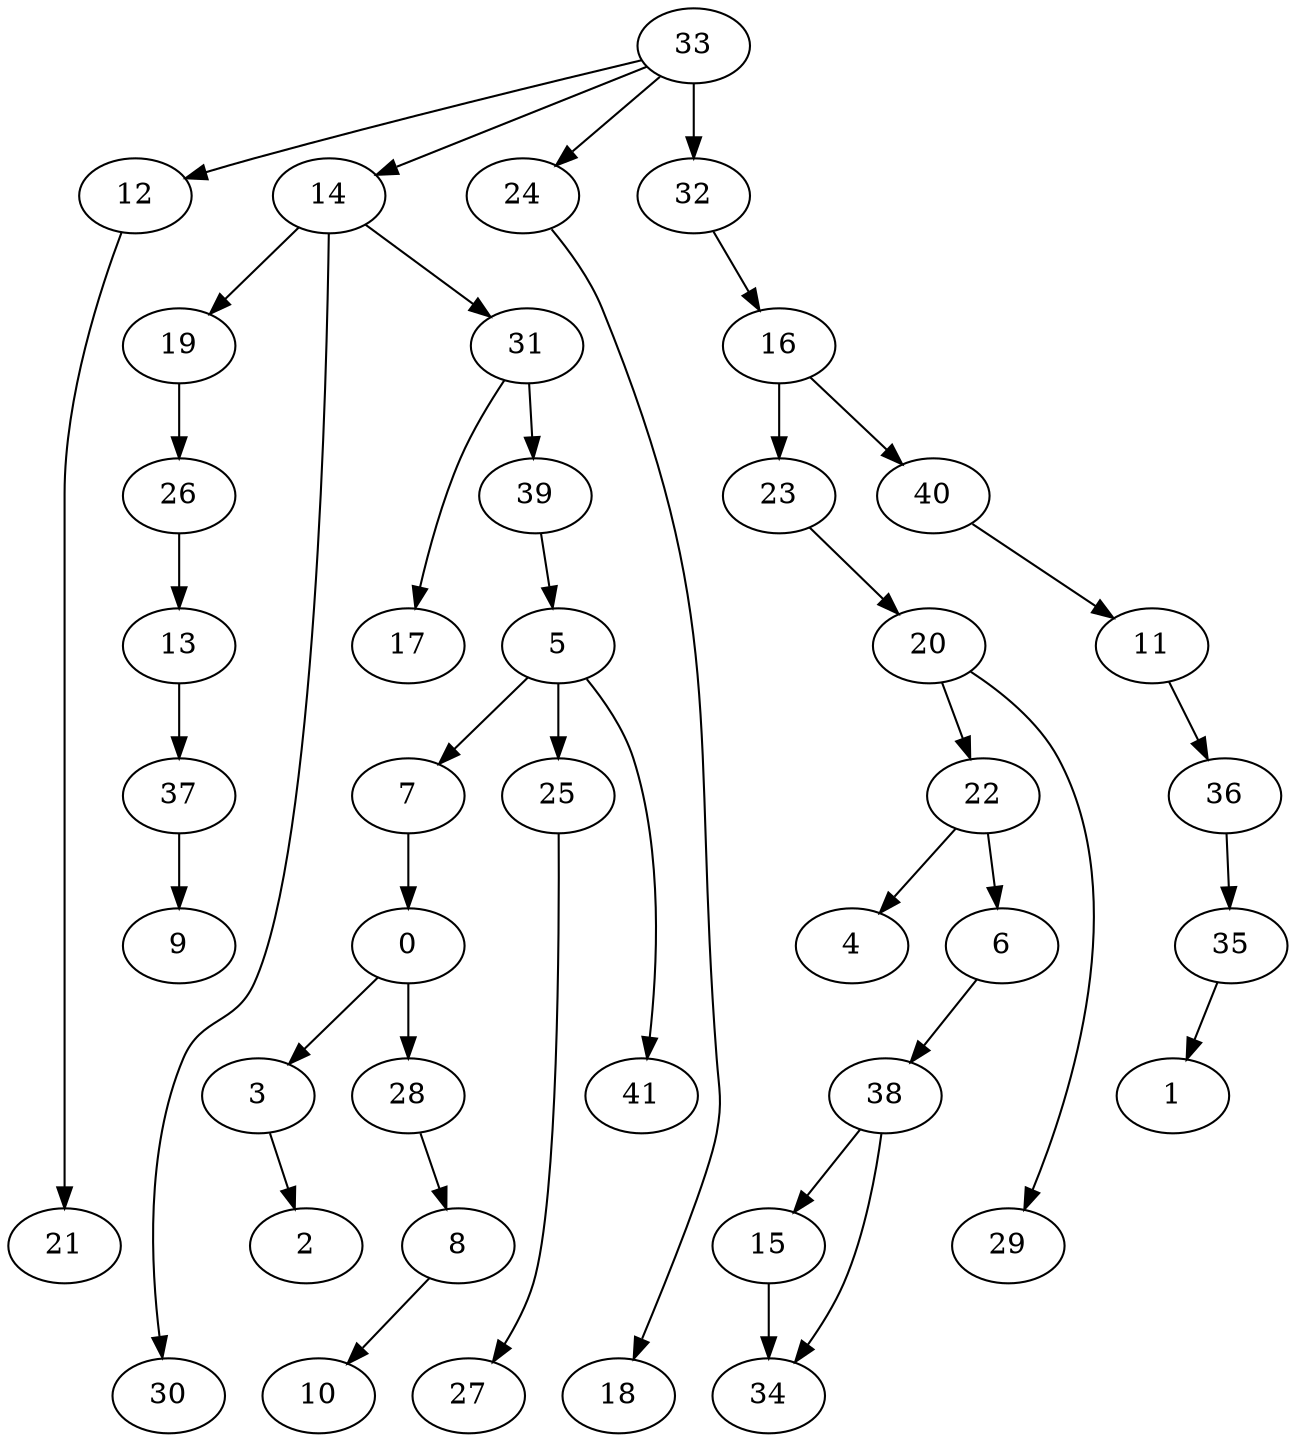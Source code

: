 digraph g {
0;
1;
2;
3;
4;
5;
6;
7;
8;
9;
10;
11;
12;
13;
14;
15;
16;
17;
18;
19;
20;
21;
22;
23;
24;
25;
26;
27;
28;
29;
30;
31;
32;
33;
34;
35;
36;
37;
38;
39;
40;
41;
0 -> 3 [weight=0];
0 -> 28 [weight=0];
3 -> 2 [weight=0];
5 -> 41 [weight=0];
5 -> 7 [weight=0];
5 -> 25 [weight=1];
6 -> 38 [weight=0];
7 -> 0 [weight=0];
8 -> 10 [weight=0];
11 -> 36 [weight=0];
12 -> 21 [weight=0];
13 -> 37 [weight=0];
14 -> 19 [weight=0];
14 -> 30 [weight=0];
14 -> 31 [weight=0];
15 -> 34 [weight=1];
16 -> 23 [weight=1];
16 -> 40 [weight=0];
19 -> 26 [weight=0];
20 -> 22 [weight=0];
20 -> 29 [weight=0];
22 -> 6 [weight=0];
22 -> 4 [weight=0];
23 -> 20 [weight=0];
24 -> 18 [weight=0];
25 -> 27 [weight=0];
26 -> 13 [weight=0];
28 -> 8 [weight=0];
31 -> 39 [weight=0];
31 -> 17 [weight=0];
32 -> 16 [weight=0];
33 -> 12 [weight=0];
33 -> 14 [weight=0];
33 -> 24 [weight=0];
33 -> 32 [weight=2];
35 -> 1 [weight=0];
36 -> 35 [weight=0];
37 -> 9 [weight=0];
38 -> 15 [weight=0];
38 -> 34 [weight=0];
39 -> 5 [weight=0];
40 -> 11 [weight=0];
}
